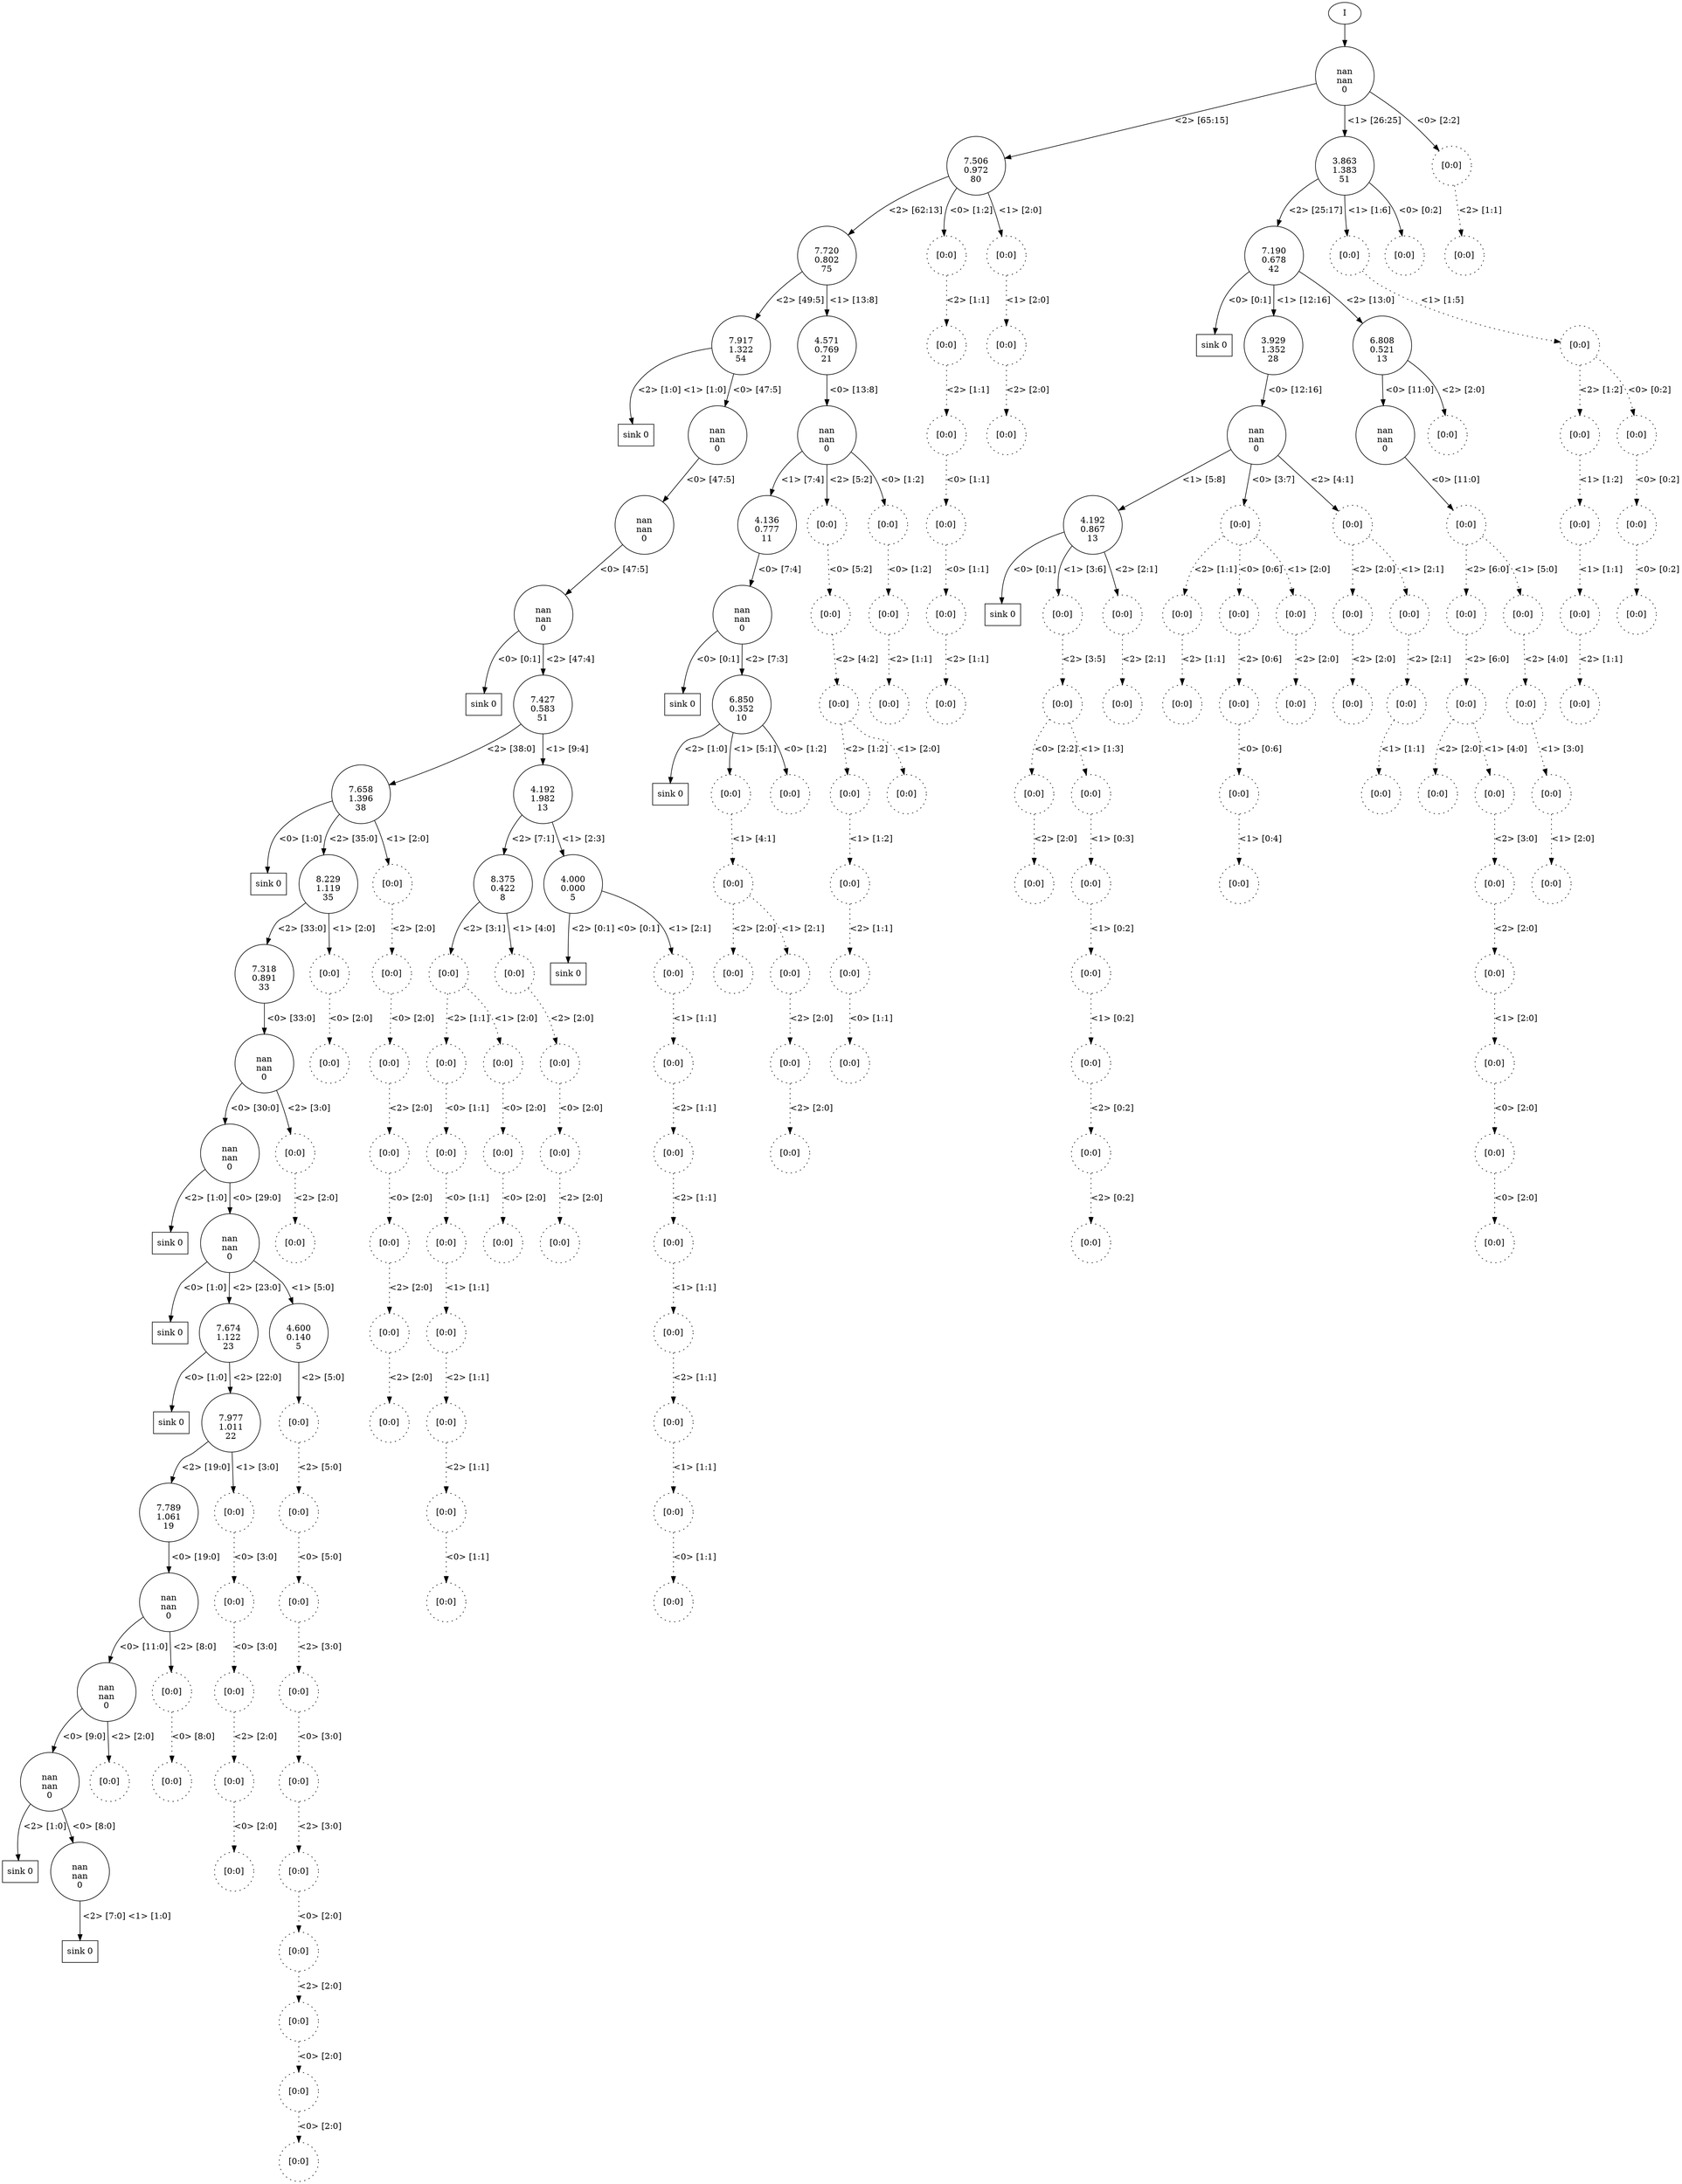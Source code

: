 digraph DFA {
	0 [label="root" shape=box];
		I -> 0;
	0 [shape=circle label="
nan
nan
0"];
		0 -> 1 [label=" <2> [65:15]"];
		0 -> 51 [label=" <1> [26:25]"];
		0 -> 2053 [label=" <0> [2:2]"];
	1 [shape=circle label="
7.506
0.972
80"];
		1 -> 2 [label=" <2> [62:13]"];
		1 -> 368 [label=" <0> [1:2]"];
		1 -> 235 [label=" <1> [2:0]"];
	2 [shape=circle label="
7.720
0.802
75"];
		2 -> 3 [label=" <2> [49:5]"];
		2 -> 143 [label=" <1> [13:8]"];
	3 [shape=circle label="
7.917
1.322
54"];
	S3t0 [label="sink 0" shape=box];
		3 -> S3t0 [label=" <2> [1:0] <1> [1:0]"];
		3 -> 4 [label=" <0> [47:5]"];
	4 [shape=circle label="
nan
nan
0"];
		4 -> 5 [label=" <0> [47:5]"];
	5 [shape=circle label="
nan
nan
0"];
		5 -> 6 [label=" <0> [47:5]"];
	6 [shape=circle label="
nan
nan
0"];
	S6t0 [label="sink 0" shape=box];
		6 -> S6t0 [label=" <0> [0:1]"];
		6 -> 7 [label=" <2> [47:4]"];
	7 [shape=circle label="
7.427
0.583
51"];
		7 -> 8 [label=" <2> [38:0]"];
		7 -> 547 [label=" <1> [9:4]"];
	51 [shape=circle label="
3.863
1.383
51"];
		51 -> 52 [label=" <2> [25:17]"];
		51 -> 80 [label=" <1> [1:6]"];
		51 -> 1430 [label=" <0> [0:2]"];
	52 [shape=circle label="
7.190
0.678
42"];
	S52t0 [label="sink 0" shape=box];
		52 -> S52t0 [label=" <0> [0:1]"];
		52 -> 53 [label=" <1> [12:16]"];
		52 -> 306 [label=" <2> [13:0]"];
	8 [shape=circle label="
7.658
1.396
38"];
	S8t0 [label="sink 0" shape=box];
		8 -> S8t0 [label=" <0> [1:0]"];
		8 -> 9 [label=" <2> [35:0]"];
		8 -> 30 [label=" <1> [2:0]"];
	9 [shape=circle label="
8.229
1.119
35"];
		9 -> 10 [label=" <2> [33:0]"];
		9 -> 123 [label=" <1> [2:0]"];
	10 [shape=circle label="
7.318
0.891
33"];
		10 -> 11 [label=" <0> [33:0]"];
	11 [shape=circle label="
nan
nan
0"];
		11 -> 12 [label=" <0> [30:0]"];
		11 -> 263 [label=" <2> [3:0]"];
	12 [shape=circle label="
nan
nan
0"];
	S12t0 [label="sink 0" shape=box];
		12 -> S12t0 [label=" <2> [1:0]"];
		12 -> 13 [label=" <0> [29:0]"];
	13 [shape=circle label="
nan
nan
0"];
	S13t0 [label="sink 0" shape=box];
		13 -> S13t0 [label=" <0> [1:0]"];
		13 -> 14 [label=" <2> [23:0]"];
		13 -> 170 [label=" <1> [5:0]"];
	53 [shape=circle label="
3.929
1.352
28"];
		53 -> 54 [label=" <0> [12:16]"];
	54 [shape=circle label="
nan
nan
0"];
		54 -> 55 [label=" <1> [5:8]"];
		54 -> 210 [label=" <0> [3:7]"];
		54 -> 606 [label=" <2> [4:1]"];
	14 [shape=circle label="
7.674
1.122
23"];
	S14t0 [label="sink 0" shape=box];
		14 -> S14t0 [label=" <0> [1:0]"];
		14 -> 108 [label=" <2> [22:0]"];
	108 [shape=circle label="
7.977
1.011
22"];
		108 -> 458 [label=" <2> [19:0]"];
		108 -> 109 [label=" <1> [3:0]"];
	143 [shape=circle label="
4.571
0.769
21"];
		143 -> 144 [label=" <0> [13:8]"];
	144 [shape=circle label="
nan
nan
0"];
		144 -> 145 [label=" <1> [7:4]"];
		144 -> 281 [label=" <2> [5:2]"];
		144 -> 1020 [label=" <0> [1:2]"];
	458 [shape=circle label="
7.789
1.061
19"];
		458 -> 459 [label=" <0> [19:0]"];
	459 [shape=circle label="
nan
nan
0"];
		459 -> 460 [label=" <0> [11:0]"];
		459 -> 1370 [label=" <2> [8:0]"];
	55 [shape=circle label="
4.192
0.867
13"];
	S55t0 [label="sink 0" shape=box];
		55 -> S55t0 [label=" <0> [0:1]"];
		55 -> 186 [label=" <1> [3:6]"];
		55 -> 56 [label=" <2> [2:1]"];
	306 [shape=circle label="
6.808
0.521
13"];
		306 -> 307 [label=" <0> [11:0]"];
		306 -> 927 [label=" <2> [2:0]"];
	547 [shape=circle label="
4.192
1.982
13"];
		547 -> 548 [label=" <2> [7:1]"];
		547 -> 1171 [label=" <1> [2:3]"];
	145 [shape=circle label="
4.136
0.777
11"];
		145 -> 146 [label=" <0> [7:4]"];
	146 [shape=circle label="
nan
nan
0"];
	S146t0 [label="sink 0" shape=box];
		146 -> S146t0 [label=" <0> [0:1]"];
		146 -> 147 [label=" <2> [7:3]"];
	307 [shape=circle label="
nan
nan
0"];
		307 -> 308 [label=" <0> [11:0]"];
	460 [shape=circle label="
nan
nan
0"];
		460 -> 472 [label=" <0> [9:0]"];
		460 -> 461 [label=" <2> [2:0]"];
	147 [shape=circle label="
6.850
0.352
10"];
	S147t0 [label="sink 0" shape=box];
		147 -> S147t0 [label=" <2> [1:0]"];
		147 -> 148 [label=" <1> [5:1]"];
		147 -> 1540 [label=" <0> [1:2]"];
	472 [shape=circle label="
nan
nan
0"];
	S472t0 [label="sink 0" shape=box];
		472 -> S472t0 [label=" <2> [1:0]"];
		472 -> 473 [label=" <0> [8:0]"];
	473 [shape=circle label="
nan
nan
0"];
	S473t0 [label="sink 0" shape=box];
		473 -> S473t0 [label=" <2> [7:0] <1> [1:0]"];
	548 [shape=circle label="
8.375
0.422
8"];
		548 -> 549 [label=" <2> [3:1]"];
		548 -> 742 [label=" <1> [4:0]"];
	170 [shape=circle label="
4.600
0.140
5"];
		170 -> 171 [label=" <2> [5:0]"];
	1171 [shape=circle label="
4.000
0.000
5"];
	S1171t0 [label="sink 0" shape=box];
		1171 -> S1171t0 [label=" <2> [0:1] <0> [0:1]"];
		1171 -> 1172 [label=" <1> [2:1]"];
	308 [shape=circle style=dotted label="[0:0]"];
		308 -> 309 [label="<2> [6:0]" style=dotted];
		308 -> 790 [label="<1> [5:0]" style=dotted];
	210 [shape=circle style=dotted label="[0:0]"];
		210 -> 673 [label="<2> [1:1]" style=dotted];
		210 -> 697 [label="<0> [0:6]" style=dotted];
		210 -> 211 [label="<1> [2:0]" style=dotted];
	186 [shape=circle style=dotted label="[0:0]"];
		186 -> 187 [label="<2> [3:5]" style=dotted];
	187 [shape=circle style=dotted label="[0:0]"];
		187 -> 188 [label="<0> [2:2]" style=dotted];
		187 -> 1149 [label="<1> [1:3]" style=dotted];
	1370 [shape=circle style=dotted label="[0:0]"];
		1370 -> 1371 [label="<0> [8:0]" style=dotted];
	1371 [shape=circle style=dotted label="[0:0]"];
	80 [shape=circle style=dotted label="[0:0]"];
		80 -> 81 [label="<1> [1:5]" style=dotted];
	281 [shape=circle style=dotted label="[0:0]"];
		281 -> 282 [label="<0> [5:2]" style=dotted];
	282 [shape=circle style=dotted label="[0:0]"];
		282 -> 396 [label="<2> [4:2]" style=dotted];
	81 [shape=circle style=dotted label="[0:0]"];
		81 -> 82 [label="<2> [1:2]" style=dotted];
		81 -> 2272 [label="<0> [0:2]" style=dotted];
	148 [shape=circle style=dotted label="[0:0]"];
		148 -> 149 [label="<1> [4:1]" style=dotted];
	309 [shape=circle style=dotted label="[0:0]"];
		309 -> 310 [label="<2> [6:0]" style=dotted];
	310 [shape=circle style=dotted label="[0:0]"];
		310 -> 631 [label="<2> [2:0]" style=dotted];
		310 -> 311 [label="<1> [4:0]" style=dotted];
	396 [shape=circle style=dotted label="[0:0]"];
		396 -> 397 [label="<2> [1:2]" style=dotted];
		396 -> 1305 [label="<1> [2:0]" style=dotted];
	697 [shape=circle style=dotted label="[0:0]"];
		697 -> 698 [label="<2> [0:6]" style=dotted];
	698 [shape=circle style=dotted label="[0:0]"];
		698 -> 699 [label="<0> [0:6]" style=dotted];
	699 [shape=circle style=dotted label="[0:0]"];
		699 -> 700 [label="<1> [0:4]" style=dotted];
	149 [shape=circle style=dotted label="[0:0]"];
		149 -> 150 [label="<2> [2:0]" style=dotted];
		149 -> 653 [label="<1> [2:1]" style=dotted];
	171 [shape=circle style=dotted label="[0:0]"];
		171 -> 172 [label="<2> [5:0]" style=dotted];
	172 [shape=circle style=dotted label="[0:0]"];
		172 -> 173 [label="<0> [5:0]" style=dotted];
	173 [shape=circle style=dotted label="[0:0]"];
		173 -> 1137 [label="<2> [3:0]" style=dotted];
	606 [shape=circle style=dotted label="[0:0]"];
		606 -> 1045 [label="<2> [2:0]" style=dotted];
		606 -> 607 [label="<1> [2:1]" style=dotted];
	790 [shape=circle style=dotted label="[0:0]"];
		790 -> 791 [label="<2> [4:0]" style=dotted];
	188 [shape=circle style=dotted label="[0:0]"];
		188 -> 189 [label="<2> [2:0]" style=dotted];
	311 [shape=circle style=dotted label="[0:0]"];
		311 -> 312 [label="<2> [3:0]" style=dotted];
	549 [shape=circle style=dotted label="[0:0]"];
		549 -> 1272 [label="<2> [1:1]" style=dotted];
		549 -> 550 [label="<1> [2:0]" style=dotted];
	700 [shape=circle style=dotted label="[0:0]"];
	742 [shape=circle style=dotted label="[0:0]"];
		742 -> 743 [label="<2> [2:0]" style=dotted];
	791 [shape=circle style=dotted label="[0:0]"];
		791 -> 792 [label="<1> [3:0]" style=dotted];
	1149 [shape=circle style=dotted label="[0:0]"];
		1149 -> 1192 [label="<1> [0:3]" style=dotted];
	2053 [shape=circle style=dotted label="[0:0]"];
		2053 -> 2054 [label="<2> [1:1]" style=dotted];
	56 [shape=circle style=dotted label="[0:0]"];
		56 -> 57 [label="<2> [2:1]" style=dotted];
	57 [shape=circle style=dotted label="[0:0]"];
	82 [shape=circle style=dotted label="[0:0]"];
		82 -> 83 [label="<1> [1:2]" style=dotted];
	83 [shape=circle style=dotted label="[0:0]"];
		83 -> 84 [label="<1> [1:1]" style=dotted];
	109 [shape=circle style=dotted label="[0:0]"];
		109 -> 110 [label="<0> [3:0]" style=dotted];
	110 [shape=circle style=dotted label="[0:0]"];
		110 -> 111 [label="<0> [3:0]" style=dotted];
	111 [shape=circle style=dotted label="[0:0]"];
		111 -> 112 [label="<2> [2:0]" style=dotted];
	263 [shape=circle style=dotted label="[0:0]"];
		263 -> 858 [label="<2> [2:0]" style=dotted];
	312 [shape=circle style=dotted label="[0:0]"];
		312 -> 313 [label="<2> [2:0]" style=dotted];
	368 [shape=circle style=dotted label="[0:0]"];
		368 -> 369 [label="<2> [1:1]" style=dotted];
	397 [shape=circle style=dotted label="[0:0]"];
		397 -> 398 [label="<1> [1:2]" style=dotted];
	398 [shape=circle style=dotted label="[0:0]"];
		398 -> 399 [label="<2> [1:1]" style=dotted];
	607 [shape=circle style=dotted label="[0:0]"];
		607 -> 608 [label="<2> [2:1]" style=dotted];
	608 [shape=circle style=dotted label="[0:0]"];
		608 -> 609 [label="<1> [1:1]" style=dotted];
	653 [shape=circle style=dotted label="[0:0]"];
		653 -> 1001 [label="<2> [2:0]" style=dotted];
	792 [shape=circle style=dotted label="[0:0]"];
		792 -> 793 [label="<1> [2:0]" style=dotted];
	1020 [shape=circle style=dotted label="[0:0]"];
		1020 -> 1021 [label="<0> [1:2]" style=dotted];
	1021 [shape=circle style=dotted label="[0:0]"];
		1021 -> 1022 [label="<2> [1:1]" style=dotted];
	1137 [shape=circle style=dotted label="[0:0]"];
		1137 -> 1138 [label="<0> [3:0]" style=dotted];
	1138 [shape=circle style=dotted label="[0:0]"];
		1138 -> 1139 [label="<2> [3:0]" style=dotted];
	1139 [shape=circle style=dotted label="[0:0]"];
		1139 -> 1140 [label="<0> [2:0]" style=dotted];
	1172 [shape=circle style=dotted label="[0:0]"];
		1172 -> 1173 [label="<1> [1:1]" style=dotted];
	1192 [shape=circle style=dotted label="[0:0]"];
		1192 -> 1193 [label="<1> [0:2]" style=dotted];
	1540 [shape=circle style=dotted label="[0:0]"];
	30 [shape=circle style=dotted label="[0:0]"];
		30 -> 31 [label="<2> [2:0]" style=dotted];
	31 [shape=circle style=dotted label="[0:0]"];
		31 -> 32 [label="<0> [2:0]" style=dotted];
	32 [shape=circle style=dotted label="[0:0]"];
		32 -> 33 [label="<2> [2:0]" style=dotted];
	33 [shape=circle style=dotted label="[0:0]"];
		33 -> 34 [label="<0> [2:0]" style=dotted];
	34 [shape=circle style=dotted label="[0:0]"];
		34 -> 35 [label="<2> [2:0]" style=dotted];
	35 [shape=circle style=dotted label="[0:0]"];
		35 -> 36 [label="<2> [2:0]" style=dotted];
	36 [shape=circle style=dotted label="[0:0]"];
	84 [shape=circle style=dotted label="[0:0]"];
		84 -> 85 [label="<2> [1:1]" style=dotted];
	85 [shape=circle style=dotted label="[0:0]"];
	112 [shape=circle style=dotted label="[0:0]"];
		112 -> 113 [label="<0> [2:0]" style=dotted];
	113 [shape=circle style=dotted label="[0:0]"];
	123 [shape=circle style=dotted label="[0:0]"];
		123 -> 124 [label="<0> [2:0]" style=dotted];
	124 [shape=circle style=dotted label="[0:0]"];
	150 [shape=circle style=dotted label="[0:0]"];
	189 [shape=circle style=dotted label="[0:0]"];
	211 [shape=circle style=dotted label="[0:0]"];
		211 -> 212 [label="<2> [2:0]" style=dotted];
	212 [shape=circle style=dotted label="[0:0]"];
	235 [shape=circle style=dotted label="[0:0]"];
		235 -> 236 [label="<1> [2:0]" style=dotted];
	236 [shape=circle style=dotted label="[0:0]"];
		236 -> 237 [label="<2> [2:0]" style=dotted];
	237 [shape=circle style=dotted label="[0:0]"];
	313 [shape=circle style=dotted label="[0:0]"];
		313 -> 314 [label="<1> [2:0]" style=dotted];
	314 [shape=circle style=dotted label="[0:0]"];
		314 -> 315 [label="<0> [2:0]" style=dotted];
	315 [shape=circle style=dotted label="[0:0]"];
		315 -> 316 [label="<0> [2:0]" style=dotted];
	316 [shape=circle style=dotted label="[0:0]"];
	369 [shape=circle style=dotted label="[0:0]"];
		369 -> 370 [label="<2> [1:1]" style=dotted];
	370 [shape=circle style=dotted label="[0:0]"];
		370 -> 371 [label="<0> [1:1]" style=dotted];
	371 [shape=circle style=dotted label="[0:0]"];
		371 -> 372 [label="<0> [1:1]" style=dotted];
	372 [shape=circle style=dotted label="[0:0]"];
		372 -> 373 [label="<2> [1:1]" style=dotted];
	373 [shape=circle style=dotted label="[0:0]"];
	399 [shape=circle style=dotted label="[0:0]"];
		399 -> 400 [label="<0> [1:1]" style=dotted];
	400 [shape=circle style=dotted label="[0:0]"];
	461 [shape=circle style=dotted label="[0:0]"];
	550 [shape=circle style=dotted label="[0:0]"];
		550 -> 551 [label="<0> [2:0]" style=dotted];
	551 [shape=circle style=dotted label="[0:0]"];
		551 -> 552 [label="<0> [2:0]" style=dotted];
	552 [shape=circle style=dotted label="[0:0]"];
	609 [shape=circle style=dotted label="[0:0]"];
	631 [shape=circle style=dotted label="[0:0]"];
	673 [shape=circle style=dotted label="[0:0]"];
		673 -> 674 [label="<2> [1:1]" style=dotted];
	674 [shape=circle style=dotted label="[0:0]"];
	743 [shape=circle style=dotted label="[0:0]"];
		743 -> 744 [label="<0> [2:0]" style=dotted];
	744 [shape=circle style=dotted label="[0:0]"];
		744 -> 745 [label="<2> [2:0]" style=dotted];
	745 [shape=circle style=dotted label="[0:0]"];
	793 [shape=circle style=dotted label="[0:0]"];
	858 [shape=circle style=dotted label="[0:0]"];
	927 [shape=circle style=dotted label="[0:0]"];
	1001 [shape=circle style=dotted label="[0:0]"];
		1001 -> 1002 [label="<2> [2:0]" style=dotted];
	1002 [shape=circle style=dotted label="[0:0]"];
	1022 [shape=circle style=dotted label="[0:0]"];
	1045 [shape=circle style=dotted label="[0:0]"];
		1045 -> 1046 [label="<2> [2:0]" style=dotted];
	1046 [shape=circle style=dotted label="[0:0]"];
	1140 [shape=circle style=dotted label="[0:0]"];
		1140 -> 1141 [label="<2> [2:0]" style=dotted];
	1141 [shape=circle style=dotted label="[0:0]"];
		1141 -> 1142 [label="<0> [2:0]" style=dotted];
	1142 [shape=circle style=dotted label="[0:0]"];
		1142 -> 1143 [label="<0> [2:0]" style=dotted];
	1143 [shape=circle style=dotted label="[0:0]"];
	1173 [shape=circle style=dotted label="[0:0]"];
		1173 -> 1174 [label="<2> [1:1]" style=dotted];
	1174 [shape=circle style=dotted label="[0:0]"];
		1174 -> 1175 [label="<2> [1:1]" style=dotted];
	1175 [shape=circle style=dotted label="[0:0]"];
		1175 -> 1176 [label="<1> [1:1]" style=dotted];
	1176 [shape=circle style=dotted label="[0:0]"];
		1176 -> 1177 [label="<2> [1:1]" style=dotted];
	1177 [shape=circle style=dotted label="[0:0]"];
		1177 -> 1178 [label="<1> [1:1]" style=dotted];
	1178 [shape=circle style=dotted label="[0:0]"];
		1178 -> 1179 [label="<0> [1:1]" style=dotted];
	1179 [shape=circle style=dotted label="[0:0]"];
	1193 [shape=circle style=dotted label="[0:0]"];
		1193 -> 1194 [label="<1> [0:2]" style=dotted];
	1194 [shape=circle style=dotted label="[0:0]"];
		1194 -> 1195 [label="<2> [0:2]" style=dotted];
	1195 [shape=circle style=dotted label="[0:0]"];
		1195 -> 1196 [label="<2> [0:2]" style=dotted];
	1196 [shape=circle style=dotted label="[0:0]"];
	1272 [shape=circle style=dotted label="[0:0]"];
		1272 -> 1273 [label="<0> [1:1]" style=dotted];
	1273 [shape=circle style=dotted label="[0:0]"];
		1273 -> 1274 [label="<0> [1:1]" style=dotted];
	1274 [shape=circle style=dotted label="[0:0]"];
		1274 -> 1275 [label="<1> [1:1]" style=dotted];
	1275 [shape=circle style=dotted label="[0:0]"];
		1275 -> 1276 [label="<2> [1:1]" style=dotted];
	1276 [shape=circle style=dotted label="[0:0]"];
		1276 -> 1277 [label="<2> [1:1]" style=dotted];
	1277 [shape=circle style=dotted label="[0:0]"];
		1277 -> 1278 [label="<0> [1:1]" style=dotted];
	1278 [shape=circle style=dotted label="[0:0]"];
	1305 [shape=circle style=dotted label="[0:0]"];
	1430 [shape=circle style=dotted label="[0:0]"];
	2054 [shape=circle style=dotted label="[0:0]"];
	2272 [shape=circle style=dotted label="[0:0]"];
		2272 -> 2273 [label="<0> [0:2]" style=dotted];
	2273 [shape=circle style=dotted label="[0:0]"];
		2273 -> 2274 [label="<0> [0:2]" style=dotted];
	2274 [shape=circle style=dotted label="[0:0]"];
}

